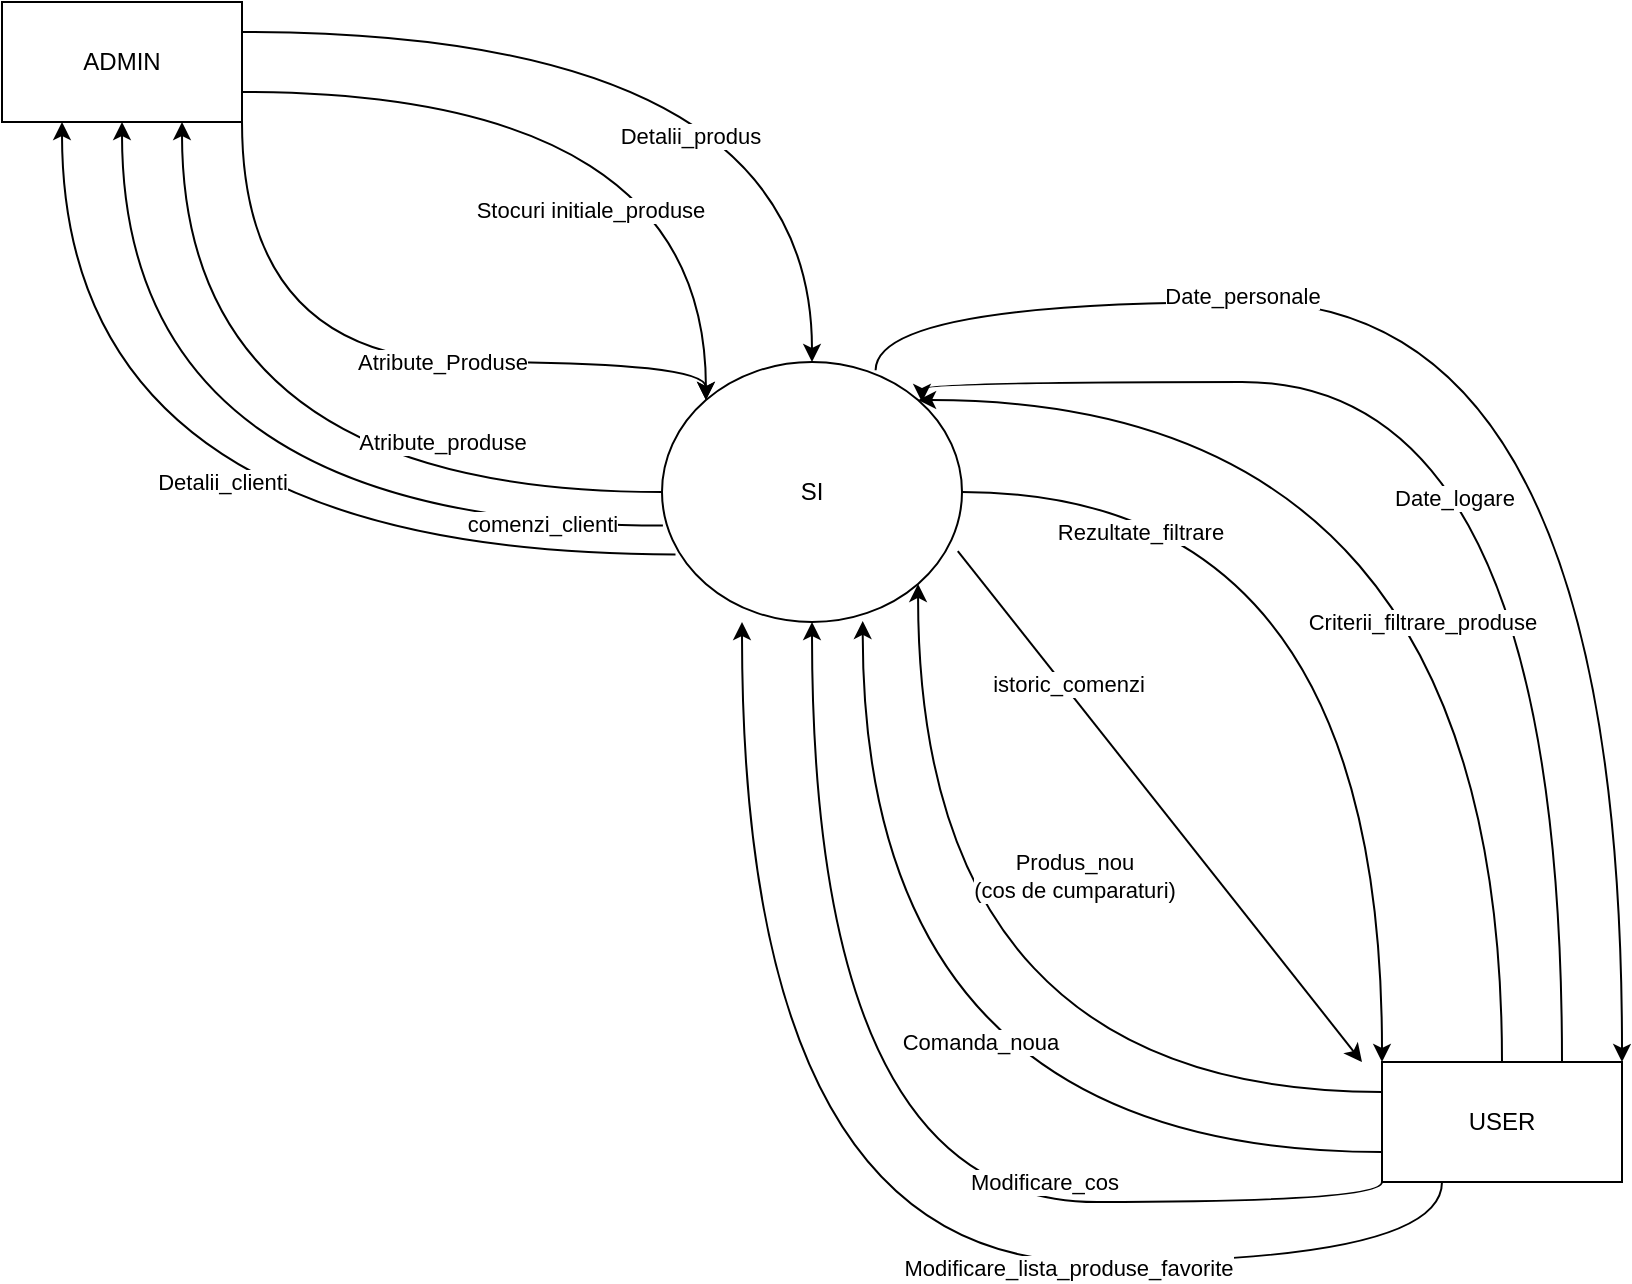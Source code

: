 <mxfile version="20.8.16" type="device"><diagram name="Page-1" id="ReWSVAAQgxQV1rEbffUf"><mxGraphModel dx="1036" dy="614" grid="1" gridSize="10" guides="1" tooltips="1" connect="1" arrows="1" fold="1" page="1" pageScale="1" pageWidth="850" pageHeight="1100" math="0" shadow="0"><root><mxCell id="0"/><mxCell id="1" parent="0"/><mxCell id="twsSZfrFqojOAcueQTn0-1" value="ADMIN" style="rounded=0;whiteSpace=wrap;html=1;" parent="1" vertex="1"><mxGeometry x="20" y="30" width="120" height="60" as="geometry"/></mxCell><mxCell id="twsSZfrFqojOAcueQTn0-2" value="USER" style="rounded=0;whiteSpace=wrap;html=1;" parent="1" vertex="1"><mxGeometry x="710" y="560" width="120" height="60" as="geometry"/></mxCell><mxCell id="twsSZfrFqojOAcueQTn0-3" value="SI" style="ellipse;whiteSpace=wrap;html=1;" parent="1" vertex="1"><mxGeometry x="350" y="210" width="150" height="130" as="geometry"/></mxCell><mxCell id="twsSZfrFqojOAcueQTn0-4" value="" style="endArrow=classic;html=1;rounded=0;entryX=0;entryY=0;entryDx=0;entryDy=0;exitX=1;exitY=1;exitDx=0;exitDy=0;edgeStyle=orthogonalEdgeStyle;curved=1;" parent="1" source="twsSZfrFqojOAcueQTn0-1" target="twsSZfrFqojOAcueQTn0-3" edge="1"><mxGeometry width="50" height="50" relative="1" as="geometry"><mxPoint x="200" y="190" as="sourcePoint"/><mxPoint x="250" y="140" as="targetPoint"/><Array as="points"><mxPoint x="140" y="210"/><mxPoint x="372" y="210"/></Array></mxGeometry></mxCell><mxCell id="twsSZfrFqojOAcueQTn0-6" value="" style="endArrow=classic;html=1;rounded=0;exitX=1;exitY=0.25;exitDx=0;exitDy=0;entryX=0.5;entryY=0;entryDx=0;entryDy=0;edgeStyle=orthogonalEdgeStyle;curved=1;" parent="1" source="twsSZfrFqojOAcueQTn0-1" target="twsSZfrFqojOAcueQTn0-3" edge="1"><mxGeometry width="50" height="50" relative="1" as="geometry"><mxPoint x="520" y="350" as="sourcePoint"/><mxPoint x="570" y="300" as="targetPoint"/></mxGeometry></mxCell><mxCell id="twsSZfrFqojOAcueQTn0-7" value="Detalii_produs" style="edgeLabel;html=1;align=center;verticalAlign=middle;resizable=0;points=[];" parent="twsSZfrFqojOAcueQTn0-6" vertex="1" connectable="0"><mxGeometry x="-0.104" y="-52" relative="1" as="geometry"><mxPoint x="22" as="offset"/></mxGeometry></mxCell><mxCell id="twsSZfrFqojOAcueQTn0-8" value="" style="endArrow=classic;html=1;rounded=0;exitX=0;exitY=0.5;exitDx=0;exitDy=0;entryX=0.75;entryY=1;entryDx=0;entryDy=0;edgeStyle=orthogonalEdgeStyle;curved=1;" parent="1" source="twsSZfrFqojOAcueQTn0-3" target="twsSZfrFqojOAcueQTn0-1" edge="1"><mxGeometry width="50" height="50" relative="1" as="geometry"><mxPoint x="180" y="300" as="sourcePoint"/><mxPoint x="230" y="250" as="targetPoint"/></mxGeometry></mxCell><mxCell id="twsSZfrFqojOAcueQTn0-9" value="Atribute_Produse" style="edgeLabel;html=1;align=center;verticalAlign=middle;resizable=0;points=[];" parent="twsSZfrFqojOAcueQTn0-8" vertex="1" connectable="0"><mxGeometry x="0.098" y="1" relative="1" as="geometry"><mxPoint x="123" y="-66" as="offset"/></mxGeometry></mxCell><mxCell id="Pt6F_s0NcHuQMOkZRCi3-2" value="Atribute_produse" style="edgeLabel;html=1;align=center;verticalAlign=middle;resizable=0;points=[];" vertex="1" connectable="0" parent="twsSZfrFqojOAcueQTn0-8"><mxGeometry x="-0.332" y="-32" relative="1" as="geometry"><mxPoint x="32" y="7" as="offset"/></mxGeometry></mxCell><mxCell id="twsSZfrFqojOAcueQTn0-11" value="" style="endArrow=classic;html=1;rounded=0;exitX=1;exitY=0.75;exitDx=0;exitDy=0;entryX=0;entryY=0;entryDx=0;entryDy=0;edgeStyle=orthogonalEdgeStyle;curved=1;" parent="1" source="twsSZfrFqojOAcueQTn0-1" target="twsSZfrFqojOAcueQTn0-3" edge="1"><mxGeometry width="50" height="50" relative="1" as="geometry"><mxPoint x="70" y="330" as="sourcePoint"/><mxPoint x="230" y="230" as="targetPoint"/></mxGeometry></mxCell><mxCell id="twsSZfrFqojOAcueQTn0-18" value="Stocuri initiale_produse" style="edgeLabel;html=1;align=center;verticalAlign=middle;resizable=0;points=[];" parent="twsSZfrFqojOAcueQTn0-11" vertex="1" connectable="0"><mxGeometry x="0.505" y="-19" relative="1" as="geometry"><mxPoint x="-39" as="offset"/></mxGeometry></mxCell><mxCell id="twsSZfrFqojOAcueQTn0-19" value="" style="endArrow=classic;html=1;rounded=0;exitX=0.003;exitY=0.629;exitDx=0;exitDy=0;entryX=0.5;entryY=1;entryDx=0;entryDy=0;edgeStyle=orthogonalEdgeStyle;curved=1;exitPerimeter=0;" parent="1" source="twsSZfrFqojOAcueQTn0-3" target="twsSZfrFqojOAcueQTn0-1" edge="1"><mxGeometry width="50" height="50" relative="1" as="geometry"><mxPoint x="120" y="330" as="sourcePoint"/><mxPoint x="140" y="410" as="targetPoint"/></mxGeometry></mxCell><mxCell id="twsSZfrFqojOAcueQTn0-22" value="comenzi_clienti" style="edgeLabel;html=1;align=center;verticalAlign=middle;resizable=0;points=[];" parent="twsSZfrFqojOAcueQTn0-19" vertex="1" connectable="0"><mxGeometry x="0.384" y="-50" relative="1" as="geometry"><mxPoint x="160" y="55" as="offset"/></mxGeometry></mxCell><mxCell id="twsSZfrFqojOAcueQTn0-31" value="" style="endArrow=classic;html=1;rounded=0;curved=1;exitX=1;exitY=0.5;exitDx=0;exitDy=0;entryX=0;entryY=0;entryDx=0;entryDy=0;edgeStyle=orthogonalEdgeStyle;" parent="1" source="twsSZfrFqojOAcueQTn0-3" target="twsSZfrFqojOAcueQTn0-2" edge="1"><mxGeometry width="50" height="50" relative="1" as="geometry"><mxPoint x="560" y="460" as="sourcePoint"/><mxPoint x="610" y="410" as="targetPoint"/></mxGeometry></mxCell><mxCell id="twsSZfrFqojOAcueQTn0-32" value="Rezultate_filtrare" style="edgeLabel;html=1;align=center;verticalAlign=middle;resizable=0;points=[];" parent="twsSZfrFqojOAcueQTn0-31" vertex="1" connectable="0"><mxGeometry x="-0.33" y="-50" relative="1" as="geometry"><mxPoint x="-77" y="-30" as="offset"/></mxGeometry></mxCell><mxCell id="twsSZfrFqojOAcueQTn0-33" value="" style="endArrow=classic;html=1;rounded=0;exitX=0;exitY=0.25;exitDx=0;exitDy=0;entryX=1;entryY=1;entryDx=0;entryDy=0;edgeStyle=orthogonalEdgeStyle;curved=1;" parent="1" source="twsSZfrFqojOAcueQTn0-2" target="twsSZfrFqojOAcueQTn0-3" edge="1"><mxGeometry width="50" height="50" relative="1" as="geometry"><mxPoint x="460" y="500" as="sourcePoint"/><mxPoint x="510" y="450" as="targetPoint"/></mxGeometry></mxCell><mxCell id="twsSZfrFqojOAcueQTn0-34" value="Produs_nou&lt;br&gt;(cos de cumparaturi)" style="edgeLabel;html=1;align=center;verticalAlign=middle;resizable=0;points=[];" parent="twsSZfrFqojOAcueQTn0-33" vertex="1" connectable="0"><mxGeometry x="0.412" y="-36" relative="1" as="geometry"><mxPoint x="42" y="3" as="offset"/></mxGeometry></mxCell><mxCell id="twsSZfrFqojOAcueQTn0-35" value="" style="endArrow=classic;html=1;rounded=0;curved=1;exitX=0;exitY=0.75;exitDx=0;exitDy=0;edgeStyle=orthogonalEdgeStyle;entryX=0.669;entryY=0.996;entryDx=0;entryDy=0;entryPerimeter=0;" parent="1" source="twsSZfrFqojOAcueQTn0-2" target="twsSZfrFqojOAcueQTn0-3" edge="1"><mxGeometry width="50" height="50" relative="1" as="geometry"><mxPoint x="310" y="540" as="sourcePoint"/><mxPoint x="430" y="380" as="targetPoint"/></mxGeometry></mxCell><mxCell id="twsSZfrFqojOAcueQTn0-36" value="Comanda_noua" style="edgeLabel;html=1;align=center;verticalAlign=middle;resizable=0;points=[];" parent="twsSZfrFqojOAcueQTn0-35" vertex="1" connectable="0"><mxGeometry x="-0.235" y="-55" relative="1" as="geometry"><mxPoint as="offset"/></mxGeometry></mxCell><mxCell id="twsSZfrFqojOAcueQTn0-37" value="" style="endArrow=classic;html=1;rounded=0;curved=1;exitX=0;exitY=1;exitDx=0;exitDy=0;edgeStyle=orthogonalEdgeStyle;entryX=0.5;entryY=1;entryDx=0;entryDy=0;" parent="1" source="twsSZfrFqojOAcueQTn0-2" target="twsSZfrFqojOAcueQTn0-3" edge="1"><mxGeometry width="50" height="50" relative="1" as="geometry"><mxPoint x="250" y="520" as="sourcePoint"/><mxPoint x="410" y="350" as="targetPoint"/></mxGeometry></mxCell><mxCell id="twsSZfrFqojOAcueQTn0-38" value="Modificare_cos" style="edgeLabel;html=1;align=center;verticalAlign=middle;resizable=0;points=[];" parent="twsSZfrFqojOAcueQTn0-37" vertex="1" connectable="0"><mxGeometry x="-0.147" y="-47" relative="1" as="geometry"><mxPoint x="70" y="37" as="offset"/></mxGeometry></mxCell><mxCell id="twsSZfrFqojOAcueQTn0-39" value="" style="endArrow=classic;html=1;rounded=0;curved=1;exitX=0.986;exitY=0.727;exitDx=0;exitDy=0;exitPerimeter=0;" parent="1" source="twsSZfrFqojOAcueQTn0-3" edge="1"><mxGeometry width="50" height="50" relative="1" as="geometry"><mxPoint x="520" y="420" as="sourcePoint"/><mxPoint x="700" y="560" as="targetPoint"/></mxGeometry></mxCell><mxCell id="twsSZfrFqojOAcueQTn0-40" value="istoric_comenzi" style="edgeLabel;html=1;align=center;verticalAlign=middle;resizable=0;points=[];" parent="twsSZfrFqojOAcueQTn0-39" vertex="1" connectable="0"><mxGeometry x="-0.474" y="2" relative="1" as="geometry"><mxPoint as="offset"/></mxGeometry></mxCell><mxCell id="Pt6F_s0NcHuQMOkZRCi3-6" value="" style="endArrow=classic;html=1;rounded=0;curved=1;exitX=0.75;exitY=0;exitDx=0;exitDy=0;edgeStyle=orthogonalEdgeStyle;" edge="1" parent="1" source="twsSZfrFqojOAcueQTn0-2"><mxGeometry width="50" height="50" relative="1" as="geometry"><mxPoint x="780" y="200" as="sourcePoint"/><mxPoint x="480" y="230" as="targetPoint"/><Array as="points"><mxPoint x="800" y="220"/><mxPoint x="480" y="220"/></Array></mxGeometry></mxCell><mxCell id="Pt6F_s0NcHuQMOkZRCi3-11" value="Date_logare" style="edgeLabel;html=1;align=center;verticalAlign=middle;resizable=0;points=[];" vertex="1" connectable="0" parent="Pt6F_s0NcHuQMOkZRCi3-6"><mxGeometry x="0.178" y="58" relative="1" as="geometry"><mxPoint as="offset"/></mxGeometry></mxCell><mxCell id="Pt6F_s0NcHuQMOkZRCi3-7" value="" style="endArrow=classic;html=1;rounded=0;curved=1;exitX=0.5;exitY=0;exitDx=0;exitDy=0;entryX=1;entryY=0;entryDx=0;entryDy=0;edgeStyle=orthogonalEdgeStyle;" edge="1" parent="1" source="twsSZfrFqojOAcueQTn0-2" target="twsSZfrFqojOAcueQTn0-3"><mxGeometry width="50" height="50" relative="1" as="geometry"><mxPoint x="590" y="180" as="sourcePoint"/><mxPoint x="640" y="130" as="targetPoint"/><Array as="points"><mxPoint x="770" y="229"/></Array></mxGeometry></mxCell><mxCell id="Pt6F_s0NcHuQMOkZRCi3-10" value="Criterii_filtrare_produse" style="edgeLabel;html=1;align=center;verticalAlign=middle;resizable=0;points=[];" vertex="1" connectable="0" parent="Pt6F_s0NcHuQMOkZRCi3-7"><mxGeometry x="-0.434" y="26" relative="1" as="geometry"><mxPoint x="-14" y="-44" as="offset"/></mxGeometry></mxCell><mxCell id="Pt6F_s0NcHuQMOkZRCi3-14" value="" style="endArrow=classic;html=1;rounded=0;curved=1;exitX=0.045;exitY=0.74;exitDx=0;exitDy=0;exitPerimeter=0;entryX=0.25;entryY=1;entryDx=0;entryDy=0;edgeStyle=orthogonalEdgeStyle;" edge="1" parent="1" source="twsSZfrFqojOAcueQTn0-3" target="twsSZfrFqojOAcueQTn0-1"><mxGeometry width="50" height="50" relative="1" as="geometry"><mxPoint x="90" y="380" as="sourcePoint"/><mxPoint x="140" y="330" as="targetPoint"/></mxGeometry></mxCell><mxCell id="Pt6F_s0NcHuQMOkZRCi3-15" value="Detalii_clienti" style="edgeLabel;html=1;align=center;verticalAlign=middle;resizable=0;points=[];" vertex="1" connectable="0" parent="Pt6F_s0NcHuQMOkZRCi3-14"><mxGeometry x="-0.132" y="-50" relative="1" as="geometry"><mxPoint y="14" as="offset"/></mxGeometry></mxCell><mxCell id="Pt6F_s0NcHuQMOkZRCi3-17" value="" style="endArrow=classic;html=1;rounded=0;curved=1;exitX=0.712;exitY=0.032;exitDx=0;exitDy=0;exitPerimeter=0;entryX=1;entryY=0;entryDx=0;entryDy=0;edgeStyle=orthogonalEdgeStyle;" edge="1" parent="1" source="twsSZfrFqojOAcueQTn0-3" target="twsSZfrFqojOAcueQTn0-2"><mxGeometry width="50" height="50" relative="1" as="geometry"><mxPoint x="780" y="230" as="sourcePoint"/><mxPoint x="830" y="180" as="targetPoint"/><Array as="points"><mxPoint x="457" y="180"/><mxPoint x="830" y="180"/></Array></mxGeometry></mxCell><mxCell id="Pt6F_s0NcHuQMOkZRCi3-18" value="Date_personale" style="edgeLabel;html=1;align=center;verticalAlign=middle;resizable=0;points=[];" vertex="1" connectable="0" parent="Pt6F_s0NcHuQMOkZRCi3-17"><mxGeometry x="-0.4" y="3" relative="1" as="geometry"><mxPoint x="-19" as="offset"/></mxGeometry></mxCell><mxCell id="Pt6F_s0NcHuQMOkZRCi3-19" value="" style="endArrow=classic;html=1;rounded=0;curved=1;exitX=0.25;exitY=1;exitDx=0;exitDy=0;edgeStyle=orthogonalEdgeStyle;" edge="1" parent="1" source="twsSZfrFqojOAcueQTn0-2"><mxGeometry width="50" height="50" relative="1" as="geometry"><mxPoint x="330" y="570" as="sourcePoint"/><mxPoint x="390" y="340" as="targetPoint"/><Array as="points"><mxPoint x="740" y="660"/><mxPoint x="390" y="660"/></Array></mxGeometry></mxCell><mxCell id="Pt6F_s0NcHuQMOkZRCi3-20" value="Modificare_lista_produse_favorite" style="edgeLabel;html=1;align=center;verticalAlign=middle;resizable=0;points=[];" vertex="1" connectable="0" parent="Pt6F_s0NcHuQMOkZRCi3-19"><mxGeometry x="-0.36" y="3" relative="1" as="geometry"><mxPoint as="offset"/></mxGeometry></mxCell></root></mxGraphModel></diagram></mxfile>